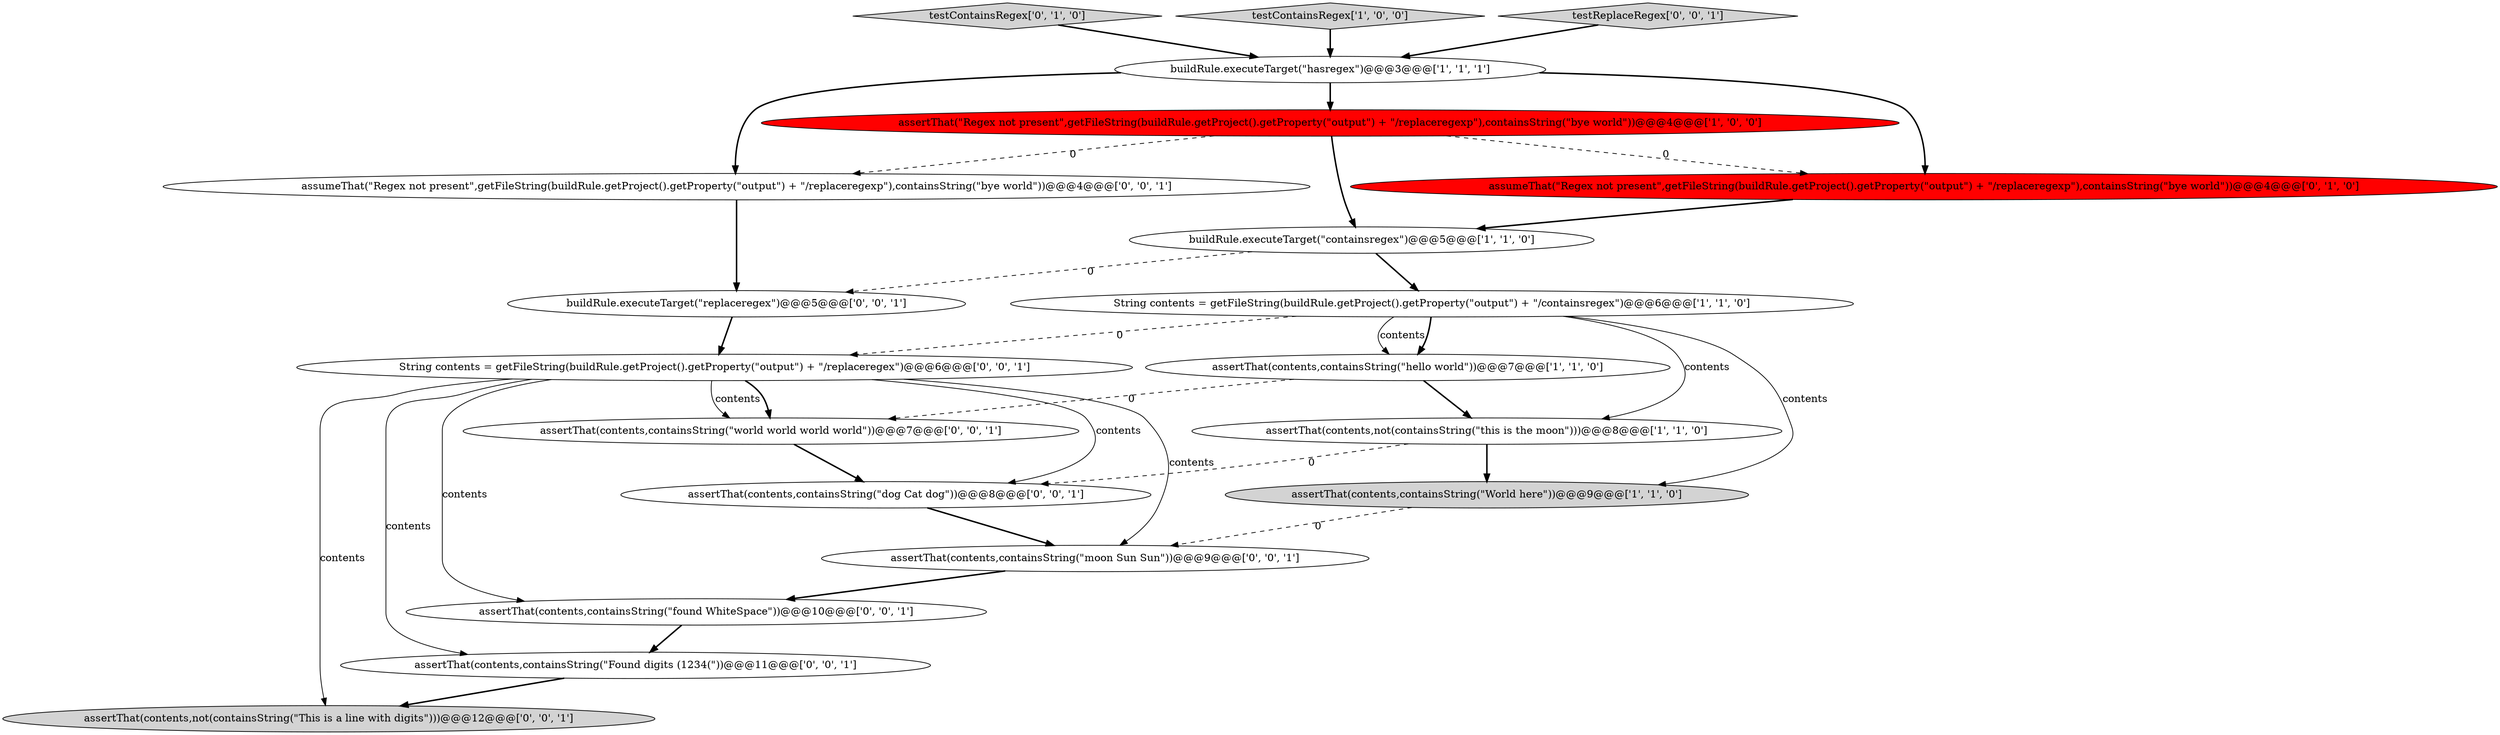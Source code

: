 digraph {
5 [style = filled, label = "assertThat(contents,containsString(\"hello world\"))@@@7@@@['1', '1', '0']", fillcolor = white, shape = ellipse image = "AAA0AAABBB1BBB"];
8 [style = filled, label = "testContainsRegex['0', '1', '0']", fillcolor = lightgray, shape = diamond image = "AAA0AAABBB2BBB"];
1 [style = filled, label = "assertThat(contents,containsString(\"World here\"))@@@9@@@['1', '1', '0']", fillcolor = lightgray, shape = ellipse image = "AAA0AAABBB1BBB"];
16 [style = filled, label = "buildRule.executeTarget(\"replaceregex\")@@@5@@@['0', '0', '1']", fillcolor = white, shape = ellipse image = "AAA0AAABBB3BBB"];
6 [style = filled, label = "buildRule.executeTarget(\"hasregex\")@@@3@@@['1', '1', '1']", fillcolor = white, shape = ellipse image = "AAA0AAABBB1BBB"];
10 [style = filled, label = "assumeThat(\"Regex not present\",getFileString(buildRule.getProject().getProperty(\"output\") + \"/replaceregexp\"),containsString(\"bye world\"))@@@4@@@['0', '0', '1']", fillcolor = white, shape = ellipse image = "AAA0AAABBB3BBB"];
3 [style = filled, label = "testContainsRegex['1', '0', '0']", fillcolor = lightgray, shape = diamond image = "AAA0AAABBB1BBB"];
2 [style = filled, label = "buildRule.executeTarget(\"containsregex\")@@@5@@@['1', '1', '0']", fillcolor = white, shape = ellipse image = "AAA0AAABBB1BBB"];
4 [style = filled, label = "String contents = getFileString(buildRule.getProject().getProperty(\"output\") + \"/containsregex\")@@@6@@@['1', '1', '0']", fillcolor = white, shape = ellipse image = "AAA0AAABBB1BBB"];
12 [style = filled, label = "assertThat(contents,containsString(\"Found digits (1234(\"))@@@11@@@['0', '0', '1']", fillcolor = white, shape = ellipse image = "AAA0AAABBB3BBB"];
14 [style = filled, label = "testReplaceRegex['0', '0', '1']", fillcolor = lightgray, shape = diamond image = "AAA0AAABBB3BBB"];
17 [style = filled, label = "assertThat(contents,containsString(\"world world world world\"))@@@7@@@['0', '0', '1']", fillcolor = white, shape = ellipse image = "AAA0AAABBB3BBB"];
0 [style = filled, label = "assertThat(contents,not(containsString(\"this is the moon\")))@@@8@@@['1', '1', '0']", fillcolor = white, shape = ellipse image = "AAA0AAABBB1BBB"];
11 [style = filled, label = "assertThat(contents,containsString(\"moon Sun Sun\"))@@@9@@@['0', '0', '1']", fillcolor = white, shape = ellipse image = "AAA0AAABBB3BBB"];
18 [style = filled, label = "assertThat(contents,containsString(\"found WhiteSpace\"))@@@10@@@['0', '0', '1']", fillcolor = white, shape = ellipse image = "AAA0AAABBB3BBB"];
7 [style = filled, label = "assertThat(\"Regex not present\",getFileString(buildRule.getProject().getProperty(\"output\") + \"/replaceregexp\"),containsString(\"bye world\"))@@@4@@@['1', '0', '0']", fillcolor = red, shape = ellipse image = "AAA1AAABBB1BBB"];
19 [style = filled, label = "String contents = getFileString(buildRule.getProject().getProperty(\"output\") + \"/replaceregex\")@@@6@@@['0', '0', '1']", fillcolor = white, shape = ellipse image = "AAA0AAABBB3BBB"];
15 [style = filled, label = "assertThat(contents,containsString(\"dog Cat dog\"))@@@8@@@['0', '0', '1']", fillcolor = white, shape = ellipse image = "AAA0AAABBB3BBB"];
9 [style = filled, label = "assumeThat(\"Regex not present\",getFileString(buildRule.getProject().getProperty(\"output\") + \"/replaceregexp\"),containsString(\"bye world\"))@@@4@@@['0', '1', '0']", fillcolor = red, shape = ellipse image = "AAA1AAABBB2BBB"];
13 [style = filled, label = "assertThat(contents,not(containsString(\"This is a line with digits\")))@@@12@@@['0', '0', '1']", fillcolor = lightgray, shape = ellipse image = "AAA0AAABBB3BBB"];
19->17 [style = solid, label="contents"];
19->13 [style = solid, label="contents"];
9->2 [style = bold, label=""];
19->12 [style = solid, label="contents"];
18->12 [style = bold, label=""];
0->15 [style = dashed, label="0"];
3->6 [style = bold, label=""];
8->6 [style = bold, label=""];
19->17 [style = bold, label=""];
16->19 [style = bold, label=""];
2->4 [style = bold, label=""];
19->15 [style = solid, label="contents"];
11->18 [style = bold, label=""];
19->18 [style = solid, label="contents"];
12->13 [style = bold, label=""];
5->17 [style = dashed, label="0"];
15->11 [style = bold, label=""];
10->16 [style = bold, label=""];
5->0 [style = bold, label=""];
7->9 [style = dashed, label="0"];
7->2 [style = bold, label=""];
0->1 [style = bold, label=""];
2->16 [style = dashed, label="0"];
6->10 [style = bold, label=""];
1->11 [style = dashed, label="0"];
17->15 [style = bold, label=""];
4->5 [style = solid, label="contents"];
4->0 [style = solid, label="contents"];
7->10 [style = dashed, label="0"];
4->19 [style = dashed, label="0"];
19->11 [style = solid, label="contents"];
6->9 [style = bold, label=""];
6->7 [style = bold, label=""];
4->5 [style = bold, label=""];
14->6 [style = bold, label=""];
4->1 [style = solid, label="contents"];
}
